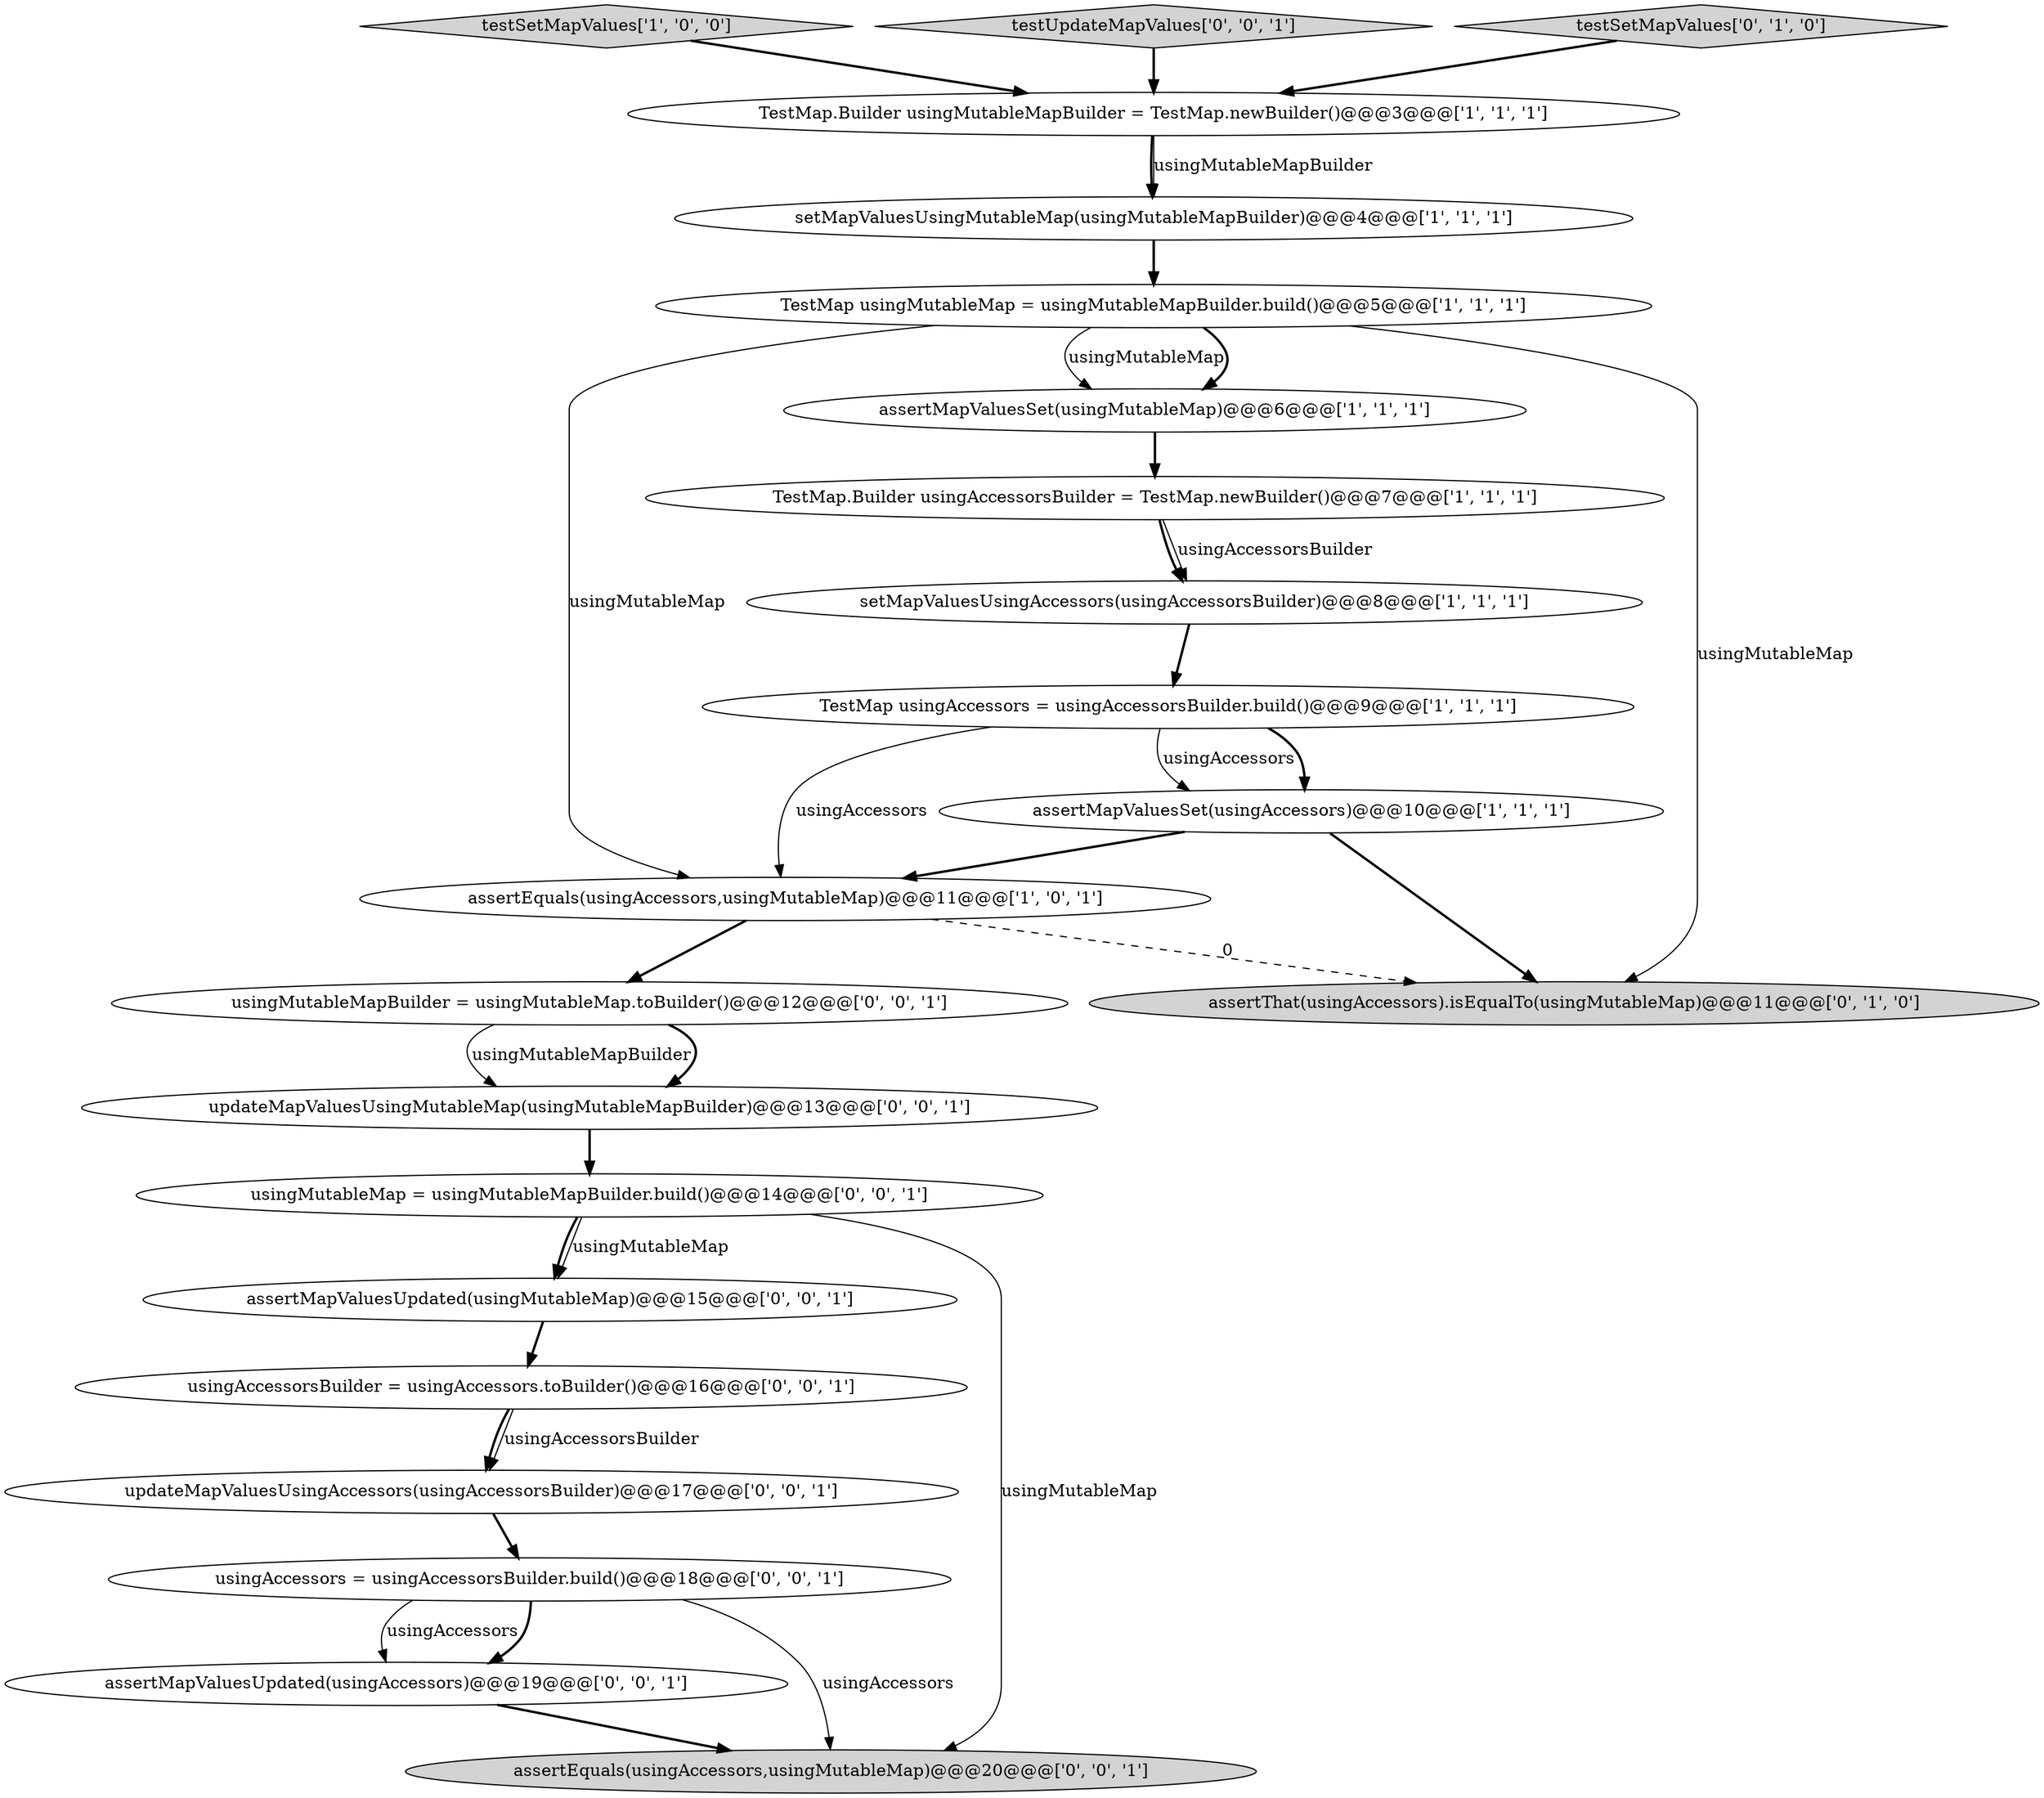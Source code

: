 digraph {
16 [style = filled, label = "updateMapValuesUsingMutableMap(usingMutableMapBuilder)@@@13@@@['0', '0', '1']", fillcolor = white, shape = ellipse image = "AAA0AAABBB3BBB"];
5 [style = filled, label = "setMapValuesUsingMutableMap(usingMutableMapBuilder)@@@4@@@['1', '1', '1']", fillcolor = white, shape = ellipse image = "AAA0AAABBB1BBB"];
19 [style = filled, label = "usingAccessorsBuilder = usingAccessors.toBuilder()@@@16@@@['0', '0', '1']", fillcolor = white, shape = ellipse image = "AAA0AAABBB3BBB"];
6 [style = filled, label = "assertMapValuesSet(usingAccessors)@@@10@@@['1', '1', '1']", fillcolor = white, shape = ellipse image = "AAA0AAABBB1BBB"];
12 [style = filled, label = "usingMutableMapBuilder = usingMutableMap.toBuilder()@@@12@@@['0', '0', '1']", fillcolor = white, shape = ellipse image = "AAA0AAABBB3BBB"];
15 [style = filled, label = "assertEquals(usingAccessors,usingMutableMap)@@@20@@@['0', '0', '1']", fillcolor = lightgray, shape = ellipse image = "AAA0AAABBB3BBB"];
8 [style = filled, label = "setMapValuesUsingAccessors(usingAccessorsBuilder)@@@8@@@['1', '1', '1']", fillcolor = white, shape = ellipse image = "AAA0AAABBB1BBB"];
9 [style = filled, label = "testSetMapValues['1', '0', '0']", fillcolor = lightgray, shape = diamond image = "AAA0AAABBB1BBB"];
10 [style = filled, label = "assertThat(usingAccessors).isEqualTo(usingMutableMap)@@@11@@@['0', '1', '0']", fillcolor = lightgray, shape = ellipse image = "AAA1AAABBB2BBB"];
14 [style = filled, label = "testUpdateMapValues['0', '0', '1']", fillcolor = lightgray, shape = diamond image = "AAA0AAABBB3BBB"];
18 [style = filled, label = "usingAccessors = usingAccessorsBuilder.build()@@@18@@@['0', '0', '1']", fillcolor = white, shape = ellipse image = "AAA0AAABBB3BBB"];
2 [style = filled, label = "TestMap.Builder usingMutableMapBuilder = TestMap.newBuilder()@@@3@@@['1', '1', '1']", fillcolor = white, shape = ellipse image = "AAA0AAABBB1BBB"];
0 [style = filled, label = "assertEquals(usingAccessors,usingMutableMap)@@@11@@@['1', '0', '1']", fillcolor = white, shape = ellipse image = "AAA0AAABBB1BBB"];
7 [style = filled, label = "TestMap.Builder usingAccessorsBuilder = TestMap.newBuilder()@@@7@@@['1', '1', '1']", fillcolor = white, shape = ellipse image = "AAA0AAABBB1BBB"];
20 [style = filled, label = "usingMutableMap = usingMutableMapBuilder.build()@@@14@@@['0', '0', '1']", fillcolor = white, shape = ellipse image = "AAA0AAABBB3BBB"];
11 [style = filled, label = "testSetMapValues['0', '1', '0']", fillcolor = lightgray, shape = diamond image = "AAA0AAABBB2BBB"];
1 [style = filled, label = "assertMapValuesSet(usingMutableMap)@@@6@@@['1', '1', '1']", fillcolor = white, shape = ellipse image = "AAA0AAABBB1BBB"];
3 [style = filled, label = "TestMap usingAccessors = usingAccessorsBuilder.build()@@@9@@@['1', '1', '1']", fillcolor = white, shape = ellipse image = "AAA0AAABBB1BBB"];
17 [style = filled, label = "updateMapValuesUsingAccessors(usingAccessorsBuilder)@@@17@@@['0', '0', '1']", fillcolor = white, shape = ellipse image = "AAA0AAABBB3BBB"];
21 [style = filled, label = "assertMapValuesUpdated(usingAccessors)@@@19@@@['0', '0', '1']", fillcolor = white, shape = ellipse image = "AAA0AAABBB3BBB"];
4 [style = filled, label = "TestMap usingMutableMap = usingMutableMapBuilder.build()@@@5@@@['1', '1', '1']", fillcolor = white, shape = ellipse image = "AAA0AAABBB1BBB"];
13 [style = filled, label = "assertMapValuesUpdated(usingMutableMap)@@@15@@@['0', '0', '1']", fillcolor = white, shape = ellipse image = "AAA0AAABBB3BBB"];
4->0 [style = solid, label="usingMutableMap"];
4->10 [style = solid, label="usingMutableMap"];
12->16 [style = solid, label="usingMutableMapBuilder"];
7->8 [style = bold, label=""];
3->6 [style = solid, label="usingAccessors"];
13->19 [style = bold, label=""];
21->15 [style = bold, label=""];
4->1 [style = solid, label="usingMutableMap"];
2->5 [style = bold, label=""];
6->0 [style = bold, label=""];
2->5 [style = solid, label="usingMutableMapBuilder"];
20->13 [style = solid, label="usingMutableMap"];
9->2 [style = bold, label=""];
7->8 [style = solid, label="usingAccessorsBuilder"];
0->10 [style = dashed, label="0"];
20->15 [style = solid, label="usingMutableMap"];
18->15 [style = solid, label="usingAccessors"];
19->17 [style = solid, label="usingAccessorsBuilder"];
11->2 [style = bold, label=""];
5->4 [style = bold, label=""];
8->3 [style = bold, label=""];
4->1 [style = bold, label=""];
3->6 [style = bold, label=""];
6->10 [style = bold, label=""];
12->16 [style = bold, label=""];
3->0 [style = solid, label="usingAccessors"];
20->13 [style = bold, label=""];
0->12 [style = bold, label=""];
19->17 [style = bold, label=""];
18->21 [style = solid, label="usingAccessors"];
18->21 [style = bold, label=""];
16->20 [style = bold, label=""];
14->2 [style = bold, label=""];
1->7 [style = bold, label=""];
17->18 [style = bold, label=""];
}

